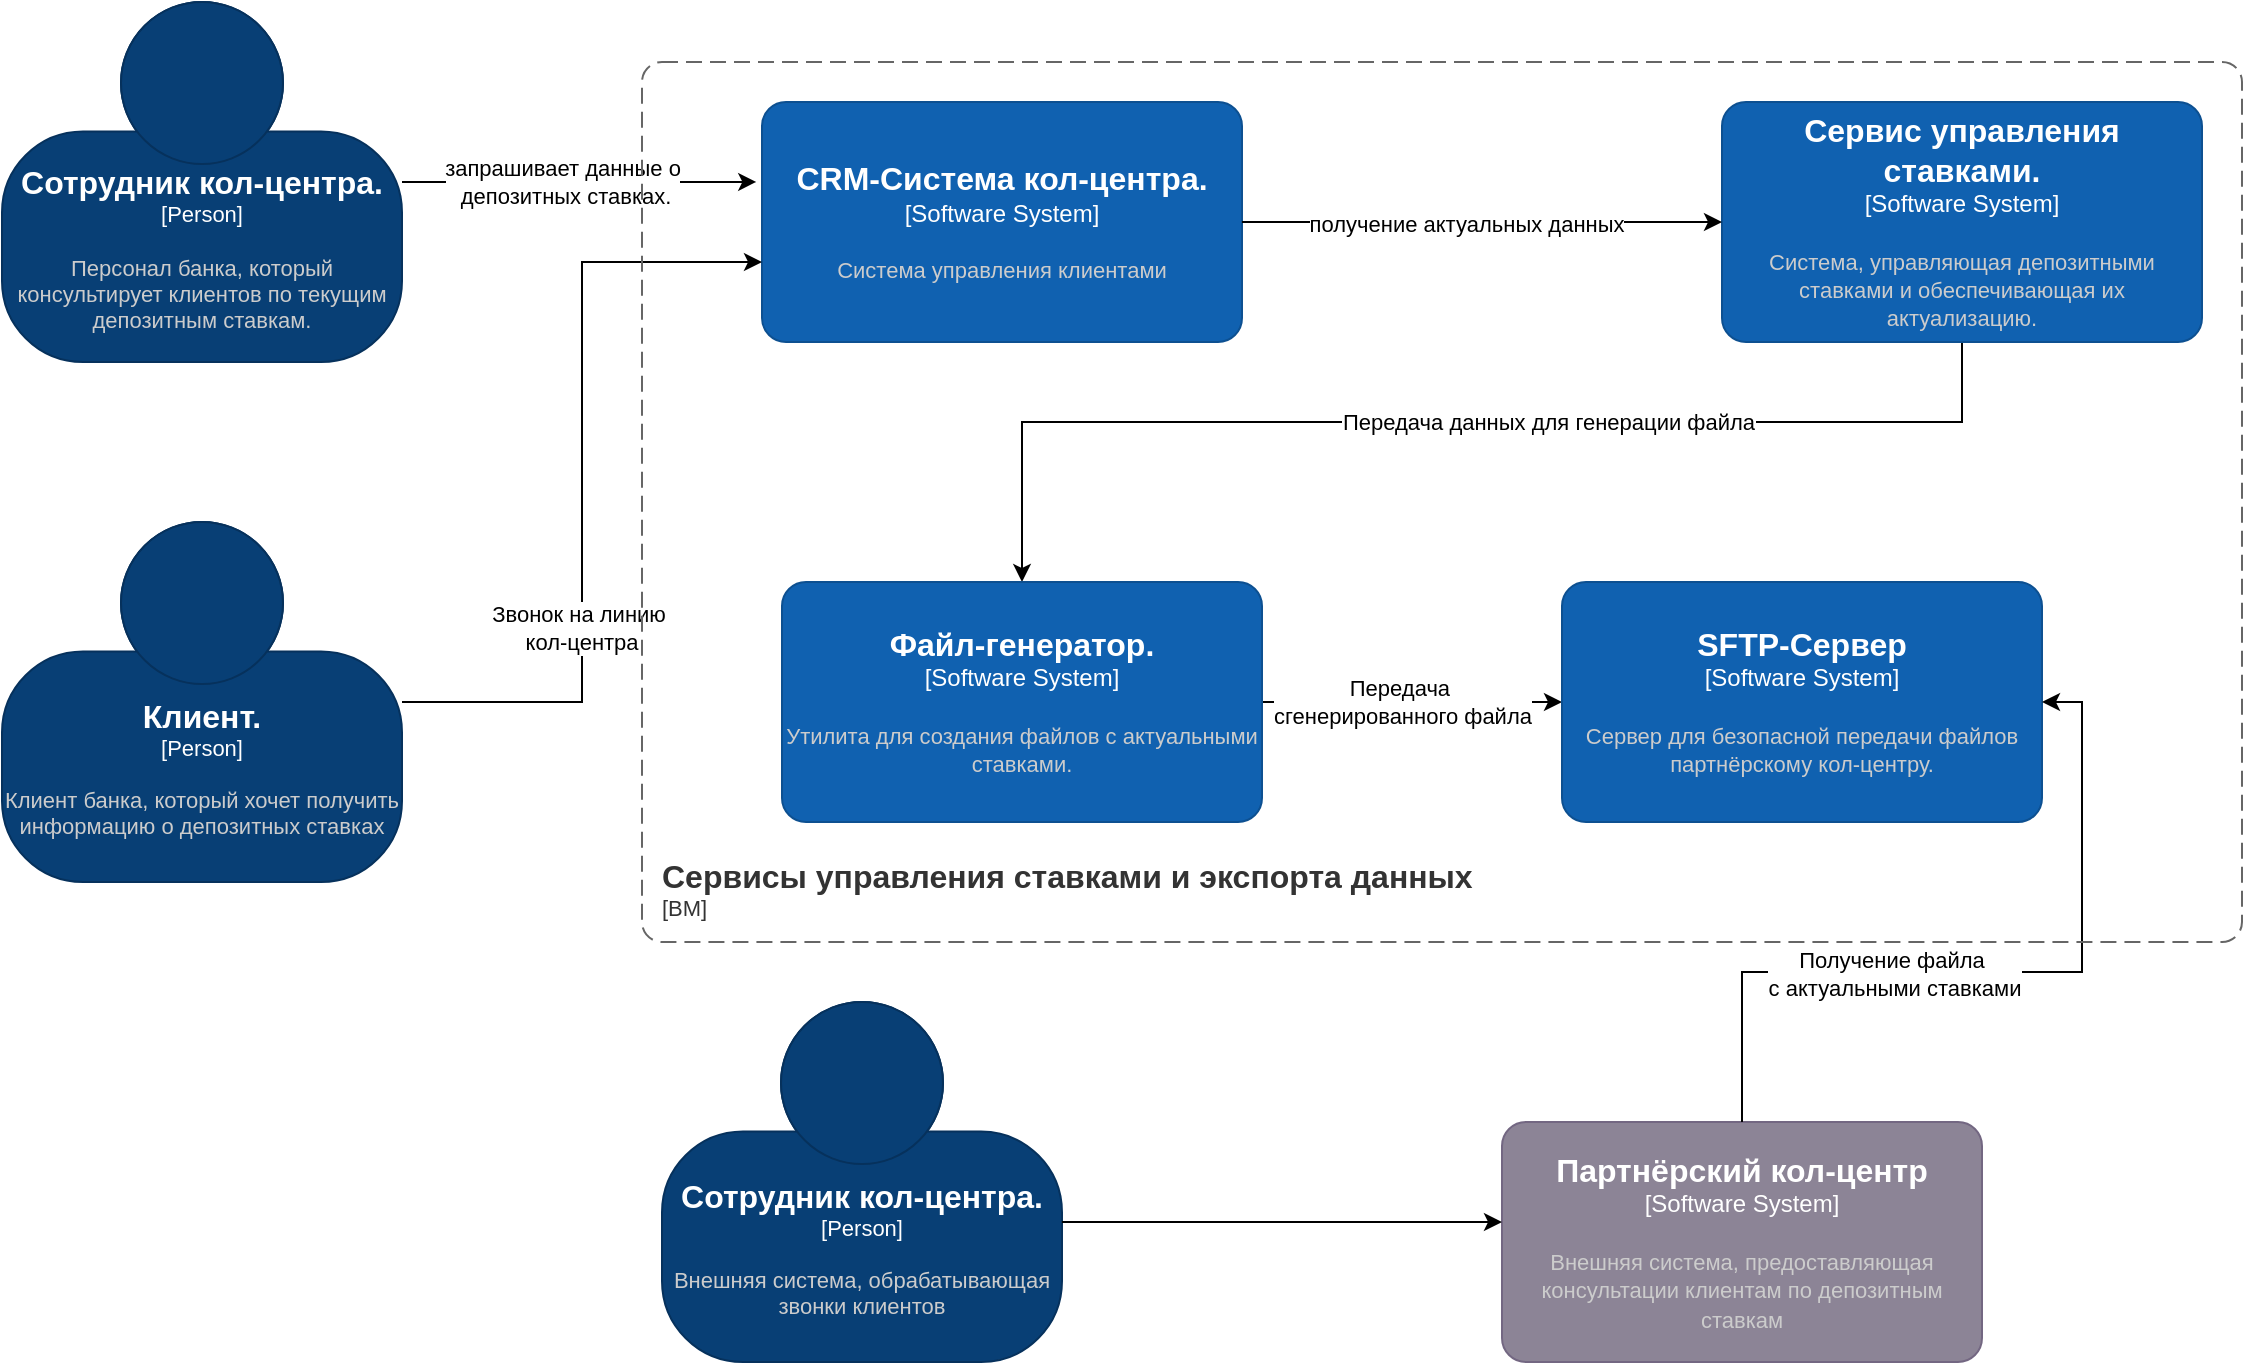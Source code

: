 <mxfile version="24.7.17">
  <diagram name="Страница — 1" id="MtzNiCzYMBWVTpRCl9f4">
    <mxGraphModel dx="1434" dy="844" grid="1" gridSize="10" guides="1" tooltips="1" connect="1" arrows="1" fold="1" page="1" pageScale="1" pageWidth="1654" pageHeight="1169" math="0" shadow="0">
      <root>
        <mxCell id="0" />
        <mxCell id="1" parent="0" />
        <object placeholders="1" c4Name="Клиент." c4Type="Person" c4Description="Клиент банка, который хочет получить информацию о депозитных ставках" label="&lt;font style=&quot;font-size: 16px&quot;&gt;&lt;b&gt;%c4Name%&lt;/b&gt;&lt;/font&gt;&lt;div&gt;[%c4Type%]&lt;/div&gt;&lt;br&gt;&lt;div&gt;&lt;font style=&quot;font-size: 11px&quot;&gt;&lt;font color=&quot;#cccccc&quot;&gt;%c4Description%&lt;/font&gt;&lt;/div&gt;" id="Uw07bahh0pGkF-BVgzPk-1">
          <mxCell style="html=1;fontSize=11;dashed=0;whiteSpace=wrap;fillColor=#083F75;strokeColor=#06315C;fontColor=#ffffff;shape=mxgraph.c4.person2;align=center;metaEdit=1;points=[[0.5,0,0],[1,0.5,0],[1,0.75,0],[0.75,1,0],[0.5,1,0],[0.25,1,0],[0,0.75,0],[0,0.5,0]];resizable=0;" parent="1" vertex="1">
            <mxGeometry x="180" y="330" width="200" height="180" as="geometry" />
          </mxCell>
        </object>
        <object placeholders="1" c4Name="CRM-Система кол-центра." c4Type="Software System" c4Description="Система управления клиентами" label="&lt;font style=&quot;font-size: 16px&quot;&gt;&lt;b&gt;%c4Name%&lt;/b&gt;&lt;/font&gt;&lt;div&gt;[%c4Type%]&lt;/div&gt;&lt;br&gt;&lt;div&gt;&lt;font style=&quot;font-size: 11px&quot;&gt;&lt;font color=&quot;#cccccc&quot;&gt;%c4Description%&lt;/font&gt;&lt;/div&gt;" id="Uw07bahh0pGkF-BVgzPk-2">
          <mxCell style="rounded=1;whiteSpace=wrap;html=1;labelBackgroundColor=none;fillColor=#1061B0;fontColor=#ffffff;align=center;arcSize=10;strokeColor=#0D5091;metaEdit=1;resizable=0;points=[[0.25,0,0],[0.5,0,0],[0.75,0,0],[1,0.25,0],[1,0.5,0],[1,0.75,0],[0.75,1,0],[0.5,1,0],[0.25,1,0],[0,0.75,0],[0,0.5,0],[0,0.25,0]];" parent="1" vertex="1">
            <mxGeometry x="560" y="120" width="240" height="120" as="geometry" />
          </mxCell>
        </object>
        <object placeholders="1" c4Name="Сотрудник кол-центра." c4Type="Person" c4Description="Персонал банка, который консультирует клиентов по текущим депозитным ставкам." label="&lt;font style=&quot;font-size: 16px&quot;&gt;&lt;b&gt;%c4Name%&lt;/b&gt;&lt;/font&gt;&lt;div&gt;[%c4Type%]&lt;/div&gt;&lt;br&gt;&lt;div&gt;&lt;font style=&quot;font-size: 11px&quot;&gt;&lt;font color=&quot;#cccccc&quot;&gt;%c4Description%&lt;/font&gt;&lt;/div&gt;" id="Uw07bahh0pGkF-BVgzPk-3">
          <mxCell style="html=1;fontSize=11;dashed=0;whiteSpace=wrap;fillColor=#083F75;strokeColor=#06315C;fontColor=#ffffff;shape=mxgraph.c4.person2;align=center;metaEdit=1;points=[[0.5,0,0],[1,0.5,0],[1,0.75,0],[0.75,1,0],[0.5,1,0],[0.25,1,0],[0,0.75,0],[0,0.5,0]];resizable=0;" parent="1" vertex="1">
            <mxGeometry x="180" y="70" width="200" height="180" as="geometry" />
          </mxCell>
        </object>
        <mxCell id="Uw07bahh0pGkF-BVgzPk-16" style="edgeStyle=orthogonalEdgeStyle;rounded=0;orthogonalLoop=1;jettySize=auto;html=1;" parent="1" source="Uw07bahh0pGkF-BVgzPk-4" target="Uw07bahh0pGkF-BVgzPk-5" edge="1">
          <mxGeometry relative="1" as="geometry">
            <Array as="points">
              <mxPoint x="1160" y="280" />
              <mxPoint x="690" y="280" />
            </Array>
          </mxGeometry>
        </mxCell>
        <mxCell id="Uw07bahh0pGkF-BVgzPk-17" value="Передача данных для генерации файла" style="edgeLabel;html=1;align=center;verticalAlign=middle;resizable=0;points=[];" parent="Uw07bahh0pGkF-BVgzPk-16" vertex="1" connectable="0">
          <mxGeometry x="-0.163" relative="1" as="geometry">
            <mxPoint as="offset" />
          </mxGeometry>
        </mxCell>
        <object placeholders="1" c4Name="Сервис управления ставками." c4Type="Software System" c4Description="Система, управляющая депозитными ставками и обеспечивающая их актуализацию." label="&lt;font style=&quot;font-size: 16px&quot;&gt;&lt;b&gt;%c4Name%&lt;/b&gt;&lt;/font&gt;&lt;div&gt;[%c4Type%]&lt;/div&gt;&lt;br&gt;&lt;div&gt;&lt;font style=&quot;font-size: 11px&quot;&gt;&lt;font color=&quot;#cccccc&quot;&gt;%c4Description%&lt;/font&gt;&lt;/div&gt;" id="Uw07bahh0pGkF-BVgzPk-4">
          <mxCell style="rounded=1;whiteSpace=wrap;html=1;labelBackgroundColor=none;fillColor=#1061B0;fontColor=#ffffff;align=center;arcSize=10;strokeColor=#0D5091;metaEdit=1;resizable=0;points=[[0.25,0,0],[0.5,0,0],[0.75,0,0],[1,0.25,0],[1,0.5,0],[1,0.75,0],[0.75,1,0],[0.5,1,0],[0.25,1,0],[0,0.75,0],[0,0.5,0],[0,0.25,0]];" parent="1" vertex="1">
            <mxGeometry x="1040" y="120" width="240" height="120" as="geometry" />
          </mxCell>
        </object>
        <mxCell id="Uw07bahh0pGkF-BVgzPk-9" style="edgeStyle=orthogonalEdgeStyle;rounded=0;orthogonalLoop=1;jettySize=auto;html=1;" parent="1" source="Uw07bahh0pGkF-BVgzPk-5" target="Uw07bahh0pGkF-BVgzPk-6" edge="1">
          <mxGeometry relative="1" as="geometry" />
        </mxCell>
        <mxCell id="Uw07bahh0pGkF-BVgzPk-18" value="Передача&amp;nbsp;&lt;div&gt;сгенерированного файла&lt;/div&gt;" style="edgeLabel;html=1;align=center;verticalAlign=middle;resizable=0;points=[];" parent="Uw07bahh0pGkF-BVgzPk-9" vertex="1" connectable="0">
          <mxGeometry x="-0.293" y="-3" relative="1" as="geometry">
            <mxPoint x="17" y="-3" as="offset" />
          </mxGeometry>
        </mxCell>
        <object placeholders="1" c4Name="Файл-генератор." c4Type="Software System" c4Description="Утилита для создания файлов с актуальными ставками." label="&lt;font style=&quot;font-size: 16px&quot;&gt;&lt;b&gt;%c4Name%&lt;/b&gt;&lt;/font&gt;&lt;div&gt;[%c4Type%]&lt;/div&gt;&lt;br&gt;&lt;div&gt;&lt;font style=&quot;font-size: 11px&quot;&gt;&lt;font color=&quot;#cccccc&quot;&gt;%c4Description%&lt;/font&gt;&lt;/div&gt;" id="Uw07bahh0pGkF-BVgzPk-5">
          <mxCell style="rounded=1;whiteSpace=wrap;html=1;labelBackgroundColor=none;fillColor=#1061B0;fontColor=#ffffff;align=center;arcSize=10;strokeColor=#0D5091;metaEdit=1;resizable=0;points=[[0.25,0,0],[0.5,0,0],[0.75,0,0],[1,0.25,0],[1,0.5,0],[1,0.75,0],[0.75,1,0],[0.5,1,0],[0.25,1,0],[0,0.75,0],[0,0.5,0],[0,0.25,0]];" parent="1" vertex="1">
            <mxGeometry x="570" y="360" width="240" height="120" as="geometry" />
          </mxCell>
        </object>
        <object placeholders="1" c4Name="SFTP-Сервер" c4Type="Software System" c4Description="Сервер для безопасной передачи файлов партнёрскому кол-центру." label="&lt;font style=&quot;font-size: 16px&quot;&gt;&lt;b&gt;%c4Name%&lt;/b&gt;&lt;/font&gt;&lt;div&gt;[%c4Type%]&lt;/div&gt;&lt;br&gt;&lt;div&gt;&lt;font style=&quot;font-size: 11px&quot;&gt;&lt;font color=&quot;#cccccc&quot;&gt;%c4Description%&lt;/font&gt;&lt;/div&gt;" id="Uw07bahh0pGkF-BVgzPk-6">
          <mxCell style="rounded=1;whiteSpace=wrap;html=1;labelBackgroundColor=none;fillColor=#1061B0;fontColor=#ffffff;align=center;arcSize=10;strokeColor=#0D5091;metaEdit=1;resizable=0;points=[[0.25,0,0],[0.5,0,0],[0.75,0,0],[1,0.25,0],[1,0.5,0],[1,0.75,0],[0.75,1,0],[0.5,1,0],[0.25,1,0],[0,0.75,0],[0,0.5,0],[0,0.25,0]];" parent="1" vertex="1">
            <mxGeometry x="960" y="360" width="240" height="120" as="geometry" />
          </mxCell>
        </object>
        <object placeholders="1" c4Name="Партнёрский кол-центр" c4Type="Software System" c4Description="Внешняя система, предоставляющая консультации клиентам по депозитным ставкам" label="&lt;font style=&quot;font-size: 16px&quot;&gt;&lt;b&gt;%c4Name%&lt;/b&gt;&lt;/font&gt;&lt;div&gt;[%c4Type%]&lt;/div&gt;&lt;br&gt;&lt;div&gt;&lt;font style=&quot;font-size: 11px&quot;&gt;&lt;font color=&quot;#cccccc&quot;&gt;%c4Description%&lt;/font&gt;&lt;/div&gt;" id="Uw07bahh0pGkF-BVgzPk-7">
          <mxCell style="rounded=1;whiteSpace=wrap;html=1;labelBackgroundColor=none;fillColor=#8C8496;fontColor=#ffffff;align=center;arcSize=10;strokeColor=#736782;metaEdit=1;resizable=0;points=[[0.25,0,0],[0.5,0,0],[0.75,0,0],[1,0.25,0],[1,0.5,0],[1,0.75,0],[0.75,1,0],[0.5,1,0],[0.25,1,0],[0,0.75,0],[0,0.5,0],[0,0.25,0]];" parent="1" vertex="1">
            <mxGeometry x="930" y="630" width="240" height="120" as="geometry" />
          </mxCell>
        </object>
        <mxCell id="Uw07bahh0pGkF-BVgzPk-8" style="edgeStyle=orthogonalEdgeStyle;rounded=0;orthogonalLoop=1;jettySize=auto;html=1;entryX=1;entryY=0.5;entryDx=0;entryDy=0;entryPerimeter=0;" parent="1" source="Uw07bahh0pGkF-BVgzPk-7" target="Uw07bahh0pGkF-BVgzPk-6" edge="1">
          <mxGeometry relative="1" as="geometry" />
        </mxCell>
        <mxCell id="Uw07bahh0pGkF-BVgzPk-19" value="Получение файла&amp;nbsp;&lt;div&gt;с актуальными ставками&lt;/div&gt;" style="edgeLabel;html=1;align=center;verticalAlign=middle;resizable=0;points=[];" parent="Uw07bahh0pGkF-BVgzPk-8" vertex="1" connectable="0">
          <mxGeometry x="-0.245" y="-1" relative="1" as="geometry">
            <mxPoint as="offset" />
          </mxGeometry>
        </mxCell>
        <mxCell id="Uw07bahh0pGkF-BVgzPk-10" style="edgeStyle=orthogonalEdgeStyle;rounded=0;orthogonalLoop=1;jettySize=auto;html=1;entryX=-0.012;entryY=0.333;entryDx=0;entryDy=0;entryPerimeter=0;" parent="1" source="Uw07bahh0pGkF-BVgzPk-3" target="Uw07bahh0pGkF-BVgzPk-2" edge="1">
          <mxGeometry relative="1" as="geometry" />
        </mxCell>
        <mxCell id="Uw07bahh0pGkF-BVgzPk-13" value="запрашивает данные о&lt;div&gt;&amp;nbsp;депозитных ставках.&lt;/div&gt;" style="edgeLabel;html=1;align=center;verticalAlign=middle;resizable=0;points=[];" parent="Uw07bahh0pGkF-BVgzPk-10" vertex="1" connectable="0">
          <mxGeometry x="-0.368" relative="1" as="geometry">
            <mxPoint x="24" as="offset" />
          </mxGeometry>
        </mxCell>
        <mxCell id="Uw07bahh0pGkF-BVgzPk-11" style="edgeStyle=orthogonalEdgeStyle;rounded=0;orthogonalLoop=1;jettySize=auto;html=1;" parent="1" source="Uw07bahh0pGkF-BVgzPk-1" edge="1">
          <mxGeometry relative="1" as="geometry">
            <mxPoint x="560" y="200" as="targetPoint" />
            <Array as="points">
              <mxPoint x="470" y="420" />
              <mxPoint x="470" y="200" />
              <mxPoint x="560" y="200" />
            </Array>
          </mxGeometry>
        </mxCell>
        <mxCell id="Uw07bahh0pGkF-BVgzPk-24" value="Звонок на линию&lt;div&gt;&amp;nbsp;кол-центра&lt;/div&gt;" style="edgeLabel;html=1;align=center;verticalAlign=middle;resizable=0;points=[];" parent="Uw07bahh0pGkF-BVgzPk-11" vertex="1" connectable="0">
          <mxGeometry x="-0.365" y="2" relative="1" as="geometry">
            <mxPoint as="offset" />
          </mxGeometry>
        </mxCell>
        <mxCell id="Uw07bahh0pGkF-BVgzPk-14" style="edgeStyle=orthogonalEdgeStyle;rounded=0;orthogonalLoop=1;jettySize=auto;html=1;entryX=0;entryY=0.5;entryDx=0;entryDy=0;entryPerimeter=0;" parent="1" source="Uw07bahh0pGkF-BVgzPk-2" target="Uw07bahh0pGkF-BVgzPk-4" edge="1">
          <mxGeometry relative="1" as="geometry" />
        </mxCell>
        <mxCell id="Uw07bahh0pGkF-BVgzPk-15" value="получение актуальных данных" style="edgeLabel;html=1;align=center;verticalAlign=middle;resizable=0;points=[];" parent="Uw07bahh0pGkF-BVgzPk-14" vertex="1" connectable="0">
          <mxGeometry x="-0.067" y="-1" relative="1" as="geometry">
            <mxPoint as="offset" />
          </mxGeometry>
        </mxCell>
        <object placeholders="1" c4Name="Сотрудник кол-центра." c4Type="Person" c4Description="Внешняя система, обрабатывающая звонки клиентов" label="&lt;font style=&quot;font-size: 16px&quot;&gt;&lt;b&gt;%c4Name%&lt;/b&gt;&lt;/font&gt;&lt;div&gt;[%c4Type%]&lt;/div&gt;&lt;br&gt;&lt;div&gt;&lt;font style=&quot;font-size: 11px&quot;&gt;&lt;font color=&quot;#cccccc&quot;&gt;%c4Description%&lt;/font&gt;&lt;/div&gt;" id="Uw07bahh0pGkF-BVgzPk-20">
          <mxCell style="html=1;fontSize=11;dashed=0;whiteSpace=wrap;fillColor=#083F75;strokeColor=#06315C;fontColor=#ffffff;shape=mxgraph.c4.person2;align=center;metaEdit=1;points=[[0.5,0,0],[1,0.5,0],[1,0.75,0],[0.75,1,0],[0.5,1,0],[0.25,1,0],[0,0.75,0],[0,0.5,0]];resizable=0;" parent="1" vertex="1">
            <mxGeometry x="510" y="570" width="200" height="180" as="geometry" />
          </mxCell>
        </object>
        <mxCell id="Uw07bahh0pGkF-BVgzPk-21" style="edgeStyle=orthogonalEdgeStyle;rounded=0;orthogonalLoop=1;jettySize=auto;html=1;" parent="1" source="Uw07bahh0pGkF-BVgzPk-20" edge="1">
          <mxGeometry relative="1" as="geometry">
            <mxPoint x="930" y="680" as="targetPoint" />
            <Array as="points">
              <mxPoint x="930" y="680" />
            </Array>
          </mxGeometry>
        </mxCell>
        <object placeholders="1" c4Name="Сервисы управления ставками и экспорта данных" c4Type="ContainerScopeBoundary" c4Application="ВМ" label="&lt;font style=&quot;font-size: 16px&quot;&gt;&lt;b&gt;&lt;div style=&quot;text-align: left&quot;&gt;%c4Name%&lt;/div&gt;&lt;/b&gt;&lt;/font&gt;&lt;div style=&quot;text-align: left&quot;&gt;[%c4Application%]&lt;/div&gt;" id="Uw07bahh0pGkF-BVgzPk-22">
          <mxCell style="rounded=1;fontSize=11;whiteSpace=wrap;html=1;dashed=1;arcSize=20;fillColor=none;strokeColor=#666666;fontColor=#333333;labelBackgroundColor=none;align=left;verticalAlign=bottom;labelBorderColor=none;spacingTop=0;spacing=10;dashPattern=8 4;metaEdit=1;rotatable=0;perimeter=rectanglePerimeter;noLabel=0;labelPadding=0;allowArrows=0;connectable=0;expand=0;recursiveResize=0;editable=1;pointerEvents=0;absoluteArcSize=1;points=[[0.25,0,0],[0.5,0,0],[0.75,0,0],[1,0.25,0],[1,0.5,0],[1,0.75,0],[0.75,1,0],[0.5,1,0],[0.25,1,0],[0,0.75,0],[0,0.5,0],[0,0.25,0]];" parent="1" vertex="1">
            <mxGeometry x="500" y="100" width="800" height="440" as="geometry" />
          </mxCell>
        </object>
      </root>
    </mxGraphModel>
  </diagram>
</mxfile>
